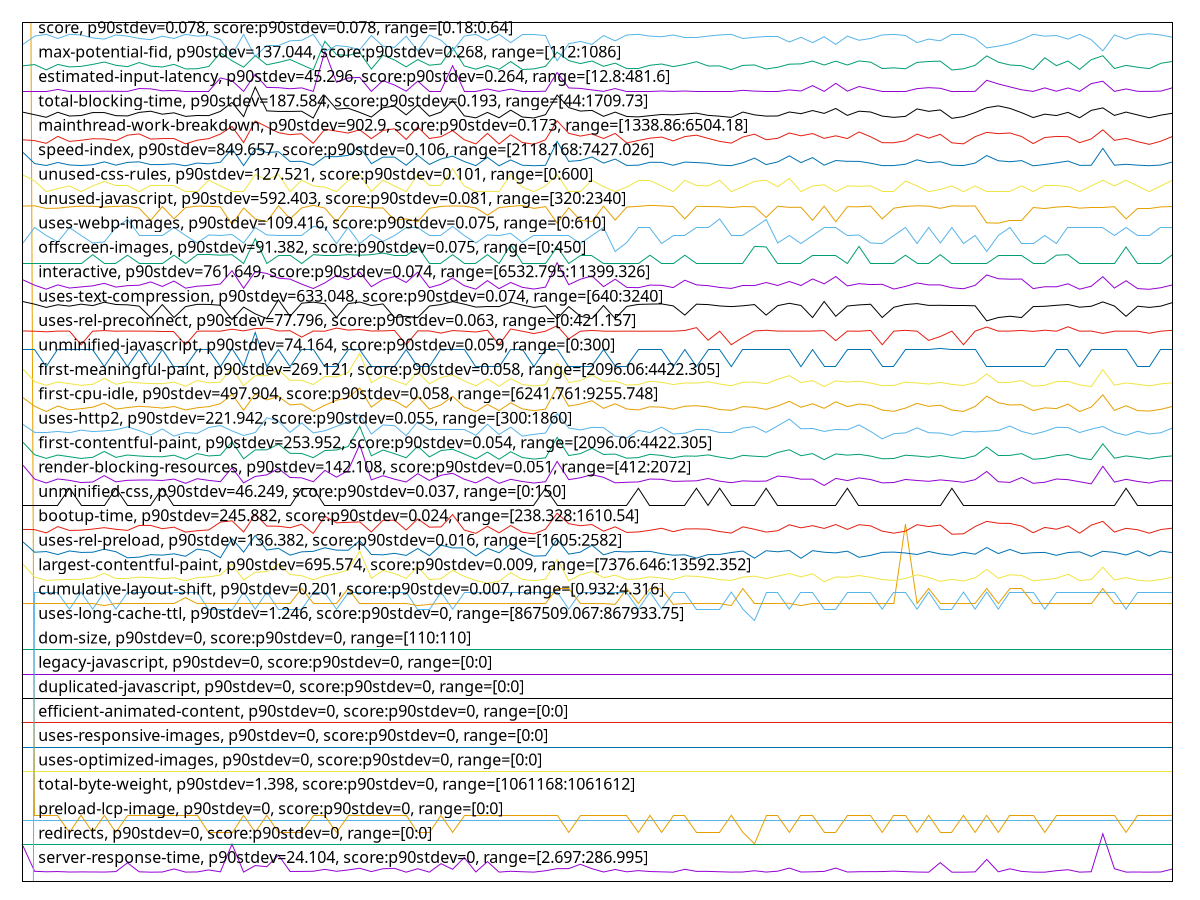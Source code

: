 reset

$serverResponseTimeP90Stdev24104ScoreP90Stdev0Range2697286995 <<EOF
0 1.4558450657426305
1 0.41829977373775723
2 0.3979314251356782
3 0.4070744766696729
4 0.38888805556874095
5 0.3927091976392778
6 0.3909703011028306
7 0.3864956883593613
8 0.40589490672615935
9 0.7640356007025204
10 0.39746624262274327
11 0.38251948545117953
12 0.38856132023227474
13 0.513712029872945
14 0.385665005300549
15 0.3914797867122355
16 0.47361772756760173
17 0.39677954462745835
18 1.5310108067910317
19 0.38561516431702025
20 0.6535104507840065
21 0.6059843040458219
22 1.0818604768911884
23 0.4125735985190107
24 0.4134319710131168
25 0.41968978338950325
26 0.49836100694609253
27 0.41810594769070103
28 0.4723938545276182
29 0.5427250201737314
30 0.4056844670179269
31 0.5225117324092972
32 0.5386823626208446
33 0.3825250233382383
34 0.5242174016233919
35 0.38349415357351935
36 0.7308858087688486
37 0.5000445246119523
38 0.980323317669024
39 0.3900233224157845
40 0.8157262385088843
41 0.3851942849005553
42 0.41984484422714824
43 0.39945434407683417
44 0.38457404154997543
45 0.43978677552570367
46 0.5266097688327716
47 0.5286144839480388
48 0.7056828847644815
49 0.5252696001645543
50 0.3896301324346133
51 0.4910731475767787
52 0.39689584025569213
53 0.4457843072103289
54 0.40840356956377266
55 0.39560551257100357
56 0.3821927501147133
57 0.49919169000490493
58 0.4139469945095805
59 0.41445094223192663
60 0.39895593424154674
61 0.3853659593993765
62 0.38949722314520335
63 0.4402021170551098
64 0.38675596905112253
65 0.42229259030711536
66 0.5502177813642188
67 0.3885170171358048
68 0.39725026502745203
69 0.41378639578487675
70 0.5497470609642252
71 0.38878837360168345
72 0.40046777740858525
73 0.4041504723026534
74 0.40638224078732926
75 0.42513906425531234
76 0.4054684894226357
77 0.38779155393110865
78 0.38146174902295843
79 0.7730180535118114
80 0.38102425594531725
81 0.38173310548883715
82 0.3942985712251388
83 0.9027762851853608
84 0.39679062040157587
85 0.5208669799528488
86 0.4137919336719355
87 0.3840424043923355
88 0.38186047689118835
89 0.443685448015063
90 0.4821239220898403
91 0.3834498504770494
92 0.39959832914036164
93 1.9554344709735603
94 0.5234420974351671
95 0.3861634151358364
96 0.3871934621287637
97 0.385399186721729
98 0.389945791996962
99 0.511591019129444
EOF

$redirectsP90Stdev0ScoreP90Stdev0Range00 <<EOF
0 1.5
1 1.5
2 1.5
3 1.5
4 1.5
5 1.5
6 1.5
7 1.5
8 1.5
9 1.5
10 1.5
11 1.5
12 1.5
13 1.5
14 1.5
15 1.5
16 1.5
17 1.5
18 1.5
19 1.5
20 1.5
21 1.5
22 1.5
23 1.5
24 1.5
25 1.5
26 1.5
27 1.5
28 1.5
29 1.5
30 1.5
31 1.5
32 1.5
33 1.5
34 1.5
35 1.5
36 1.5
37 1.5
38 1.5
39 1.5
40 1.5
41 1.5
42 1.5
43 1.5
44 1.5
45 1.5
46 1.5
47 1.5
48 1.5
49 1.5
50 1.5
51 1.5
52 1.5
53 1.5
54 1.5
55 1.5
56 1.5
57 1.5
58 1.5
59 1.5
60 1.5
61 1.5
62 1.5
63 1.5
64 1.5
65 1.5
66 1.5
67 1.5
68 1.5
69 1.5
70 1.5
71 1.5
72 1.5
73 1.5
74 1.5
75 1.5
76 1.5
77 1.5
78 1.5
79 1.5
80 1.5
81 1.5
82 1.5
83 1.5
84 1.5
85 1.5
86 1.5
87 1.5
88 1.5
89 1.5
90 1.5
91 1.5
92 1.5
93 1.5
94 1.5
95 1.5
96 1.5
97 1.5
98 1.5
99 1.5
EOF

$preloadLcpImageP90Stdev0ScoreP90Stdev0Range00 <<EOF
0 2.5
1 2.5
2 2.5
3 2.5
4 2.5
5 2.5
6 2.5
7 2.5
8 2.5
9 2.5
10 2.5
11 2.5
12 2.5
13 2.5
14 2.5
15 2.5
16 2.5
17 2.5
18 2.5
19 2.5
20 2.5
21 2.5
22 2.5
23 2.5
24 2.5
25 2.5
26 2.5
27 2.5
28 2.5
29 2.5
30 2.5
31 2.5
32 2.5
33 2.5
34 2.5
35 2.5
36 2.5
37 2.5
38 2.5
39 2.5
40 2.5
41 2.5
42 2.5
43 2.5
44 2.5
45 2.5
46 2.5
47 2.5
48 2.5
49 2.5
50 2.5
51 2.5
52 2.5
53 2.5
54 2.5
55 2.5
56 2.5
57 2.5
58 2.5
59 2.5
60 2.5
61 2.5
62 2.5
63 2.5
64 2.5
65 2.5
66 2.5
67 2.5
68 2.5
69 2.5
70 2.5
71 2.5
72 2.5
73 2.5
74 2.5
75 2.5
76 2.5
77 2.5
78 2.5
79 2.5
80 2.5
81 2.5
82 2.5
83 2.5
84 2.5
85 2.5
86 2.5
87 2.5
88 2.5
89 2.5
90 2.5
91 2.5
92 2.5
93 2.5
94 2.5
95 2.5
96 2.5
97 2.5
98 2.5
99 2.5
EOF

$totalByteWeightP90Stdev1398ScoreP90Stdev0Range10611681061612 <<EOF
0 105.14466666668886
1 2.711333333340008
2 2.711333333340008
3 2.711333333340008
4 2.01133333335747
5 2.711333333340008
6 2.01133333335747
7 2.711333333340008
8 2.01133333335747
9 2.711333333340008
10 2.711333333340008
11 2.711333333340008
12 2.711333333340008
13 2.711333333340008
14 2.711333333340008
15 2.711333333340008
16 2.01133333335747
17 2.01133333335747
18 2.01133333335747
19 2.711333333340008
20 2.01133333335747
21 2.711333333340008
22 2.01133333335747
23 2.01133333335747
24 2.01133333335747
25 2.711333333340008
26 2.711333333340008
27 2.01133333335747
28 2.711333333340008
29 2.711333333340008
30 2.711333333340008
31 2.711333333340008
32 2.711333333340008
33 2.711333333340008
34 2.01133333335747
35 2.01133333335747
36 2.711333333340008
37 2.01133333335747
38 2.711333333340008
39 2.711333333340008
40 2.711333333340008
41 2.711333333340008
42 2.711333333340008
43 2.711333333340008
44 2.711333333340008
45 2.711333333340008
46 2.711333333340008
47 2.01133333335747
48 2.711333333340008
49 2.711333333340008
50 2.711333333340008
51 2.711333333340008
52 2.711333333340008
53 2.01133333335747
54 2.711333333340008
55 2.01133333335747
56 2.711333333340008
57 2.711333333340008
58 2.01133333335747
59 2.01133333335747
60 2.01133333335747
61 2.711333333340008
62 2.01133333335747
63 1.5446666666830424
64 2.711333333340008
65 2.711333333340008
66 2.01133333335747
67 2.711333333340008
68 2.711333333340008
69 2.01133333335747
70 2.01133333335747
71 2.711333333340008
72 2.711333333340008
73 2.711333333340008
74 2.01133333335747
75 2.711333333340008
76 2.711333333340008
77 2.01133333335747
78 2.711333333340008
79 2.01133333335747
80 2.01133333335747
81 2.711333333340008
82 2.01133333335747
83 2.711333333340008
84 2.01133333335747
85 2.711333333340008
86 2.711333333340008
87 2.711333333340008
88 2.01133333335747
89 2.711333333340008
90 2.711333333340008
91 2.711333333340008
92 2.711333333340008
93 2.711333333340008
94 2.711333333340008
95 2.01133333335747
96 2.711333333340008
97 2.711333333340008
98 2.711333333340008
99 2.711333333340008
EOF

$usesOptimizedImagesP90Stdev0ScoreP90Stdev0Range00 <<EOF
0 4.5
1 4.5
2 4.5
3 4.5
4 4.5
5 4.5
6 4.5
7 4.5
8 4.5
9 4.5
10 4.5
11 4.5
12 4.5
13 4.5
14 4.5
15 4.5
16 4.5
17 4.5
18 4.5
19 4.5
20 4.5
21 4.5
22 4.5
23 4.5
24 4.5
25 4.5
26 4.5
27 4.5
28 4.5
29 4.5
30 4.5
31 4.5
32 4.5
33 4.5
34 4.5
35 4.5
36 4.5
37 4.5
38 4.5
39 4.5
40 4.5
41 4.5
42 4.5
43 4.5
44 4.5
45 4.5
46 4.5
47 4.5
48 4.5
49 4.5
50 4.5
51 4.5
52 4.5
53 4.5
54 4.5
55 4.5
56 4.5
57 4.5
58 4.5
59 4.5
60 4.5
61 4.5
62 4.5
63 4.5
64 4.5
65 4.5
66 4.5
67 4.5
68 4.5
69 4.5
70 4.5
71 4.5
72 4.5
73 4.5
74 4.5
75 4.5
76 4.5
77 4.5
78 4.5
79 4.5
80 4.5
81 4.5
82 4.5
83 4.5
84 4.5
85 4.5
86 4.5
87 4.5
88 4.5
89 4.5
90 4.5
91 4.5
92 4.5
93 4.5
94 4.5
95 4.5
96 4.5
97 4.5
98 4.5
99 4.5
EOF

$usesResponsiveImagesP90Stdev0ScoreP90Stdev0Range00 <<EOF
0 5.5
1 5.5
2 5.5
3 5.5
4 5.5
5 5.5
6 5.5
7 5.5
8 5.5
9 5.5
10 5.5
11 5.5
12 5.5
13 5.5
14 5.5
15 5.5
16 5.5
17 5.5
18 5.5
19 5.5
20 5.5
21 5.5
22 5.5
23 5.5
24 5.5
25 5.5
26 5.5
27 5.5
28 5.5
29 5.5
30 5.5
31 5.5
32 5.5
33 5.5
34 5.5
35 5.5
36 5.5
37 5.5
38 5.5
39 5.5
40 5.5
41 5.5
42 5.5
43 5.5
44 5.5
45 5.5
46 5.5
47 5.5
48 5.5
49 5.5
50 5.5
51 5.5
52 5.5
53 5.5
54 5.5
55 5.5
56 5.5
57 5.5
58 5.5
59 5.5
60 5.5
61 5.5
62 5.5
63 5.5
64 5.5
65 5.5
66 5.5
67 5.5
68 5.5
69 5.5
70 5.5
71 5.5
72 5.5
73 5.5
74 5.5
75 5.5
76 5.5
77 5.5
78 5.5
79 5.5
80 5.5
81 5.5
82 5.5
83 5.5
84 5.5
85 5.5
86 5.5
87 5.5
88 5.5
89 5.5
90 5.5
91 5.5
92 5.5
93 5.5
94 5.5
95 5.5
96 5.5
97 5.5
98 5.5
99 5.5
EOF

$efficientAnimatedContentP90Stdev0ScoreP90Stdev0Range00 <<EOF
0 6.5
1 6.5
2 6.5
3 6.5
4 6.5
5 6.5
6 6.5
7 6.5
8 6.5
9 6.5
10 6.5
11 6.5
12 6.5
13 6.5
14 6.5
15 6.5
16 6.5
17 6.5
18 6.5
19 6.5
20 6.5
21 6.5
22 6.5
23 6.5
24 6.5
25 6.5
26 6.5
27 6.5
28 6.5
29 6.5
30 6.5
31 6.5
32 6.5
33 6.5
34 6.5
35 6.5
36 6.5
37 6.5
38 6.5
39 6.5
40 6.5
41 6.5
42 6.5
43 6.5
44 6.5
45 6.5
46 6.5
47 6.5
48 6.5
49 6.5
50 6.5
51 6.5
52 6.5
53 6.5
54 6.5
55 6.5
56 6.5
57 6.5
58 6.5
59 6.5
60 6.5
61 6.5
62 6.5
63 6.5
64 6.5
65 6.5
66 6.5
67 6.5
68 6.5
69 6.5
70 6.5
71 6.5
72 6.5
73 6.5
74 6.5
75 6.5
76 6.5
77 6.5
78 6.5
79 6.5
80 6.5
81 6.5
82 6.5
83 6.5
84 6.5
85 6.5
86 6.5
87 6.5
88 6.5
89 6.5
90 6.5
91 6.5
92 6.5
93 6.5
94 6.5
95 6.5
96 6.5
97 6.5
98 6.5
99 6.5
EOF

$duplicatedJavascriptP90Stdev0ScoreP90Stdev0Range00 <<EOF
0 7.5
1 7.5
2 7.5
3 7.5
4 7.5
5 7.5
6 7.5
7 7.5
8 7.5
9 7.5
10 7.5
11 7.5
12 7.5
13 7.5
14 7.5
15 7.5
16 7.5
17 7.5
18 7.5
19 7.5
20 7.5
21 7.5
22 7.5
23 7.5
24 7.5
25 7.5
26 7.5
27 7.5
28 7.5
29 7.5
30 7.5
31 7.5
32 7.5
33 7.5
34 7.5
35 7.5
36 7.5
37 7.5
38 7.5
39 7.5
40 7.5
41 7.5
42 7.5
43 7.5
44 7.5
45 7.5
46 7.5
47 7.5
48 7.5
49 7.5
50 7.5
51 7.5
52 7.5
53 7.5
54 7.5
55 7.5
56 7.5
57 7.5
58 7.5
59 7.5
60 7.5
61 7.5
62 7.5
63 7.5
64 7.5
65 7.5
66 7.5
67 7.5
68 7.5
69 7.5
70 7.5
71 7.5
72 7.5
73 7.5
74 7.5
75 7.5
76 7.5
77 7.5
78 7.5
79 7.5
80 7.5
81 7.5
82 7.5
83 7.5
84 7.5
85 7.5
86 7.5
87 7.5
88 7.5
89 7.5
90 7.5
91 7.5
92 7.5
93 7.5
94 7.5
95 7.5
96 7.5
97 7.5
98 7.5
99 7.5
EOF

$legacyJavascriptP90Stdev0ScoreP90Stdev0Range00 <<EOF
0 8.5
1 8.5
2 8.5
3 8.5
4 8.5
5 8.5
6 8.5
7 8.5
8 8.5
9 8.5
10 8.5
11 8.5
12 8.5
13 8.5
14 8.5
15 8.5
16 8.5
17 8.5
18 8.5
19 8.5
20 8.5
21 8.5
22 8.5
23 8.5
24 8.5
25 8.5
26 8.5
27 8.5
28 8.5
29 8.5
30 8.5
31 8.5
32 8.5
33 8.5
34 8.5
35 8.5
36 8.5
37 8.5
38 8.5
39 8.5
40 8.5
41 8.5
42 8.5
43 8.5
44 8.5
45 8.5
46 8.5
47 8.5
48 8.5
49 8.5
50 8.5
51 8.5
52 8.5
53 8.5
54 8.5
55 8.5
56 8.5
57 8.5
58 8.5
59 8.5
60 8.5
61 8.5
62 8.5
63 8.5
64 8.5
65 8.5
66 8.5
67 8.5
68 8.5
69 8.5
70 8.5
71 8.5
72 8.5
73 8.5
74 8.5
75 8.5
76 8.5
77 8.5
78 8.5
79 8.5
80 8.5
81 8.5
82 8.5
83 8.5
84 8.5
85 8.5
86 8.5
87 8.5
88 8.5
89 8.5
90 8.5
91 8.5
92 8.5
93 8.5
94 8.5
95 8.5
96 8.5
97 8.5
98 8.5
99 8.5
EOF

$domSizeP90Stdev0ScoreP90Stdev0Range110110 <<EOF
0 9.5
1 9.5
2 9.5
3 9.5
4 9.5
5 9.5
6 9.5
7 9.5
8 9.5
9 9.5
10 9.5
11 9.5
12 9.5
13 9.5
14 9.5
15 9.5
16 9.5
17 9.5
18 9.5
19 9.5
20 9.5
21 9.5
22 9.5
23 9.5
24 9.5
25 9.5
26 9.5
27 9.5
28 9.5
29 9.5
30 9.5
31 9.5
32 9.5
33 9.5
34 9.5
35 9.5
36 9.5
37 9.5
38 9.5
39 9.5
40 9.5
41 9.5
42 9.5
43 9.5
44 9.5
45 9.5
46 9.5
47 9.5
48 9.5
49 9.5
50 9.5
51 9.5
52 9.5
53 9.5
54 9.5
55 9.5
56 9.5
57 9.5
58 9.5
59 9.5
60 9.5
61 9.5
62 9.5
63 9.5
64 9.5
65 9.5
66 9.5
67 9.5
68 9.5
69 9.5
70 9.5
71 9.5
72 9.5
73 9.5
74 9.5
75 9.5
76 9.5
77 9.5
78 9.5
79 9.5
80 9.5
81 9.5
82 9.5
83 9.5
84 9.5
85 9.5
86 9.5
87 9.5
88 9.5
89 9.5
90 9.5
91 9.5
92 9.5
93 9.5
94 9.5
95 9.5
96 9.5
97 9.5
98 9.5
99 9.5
EOF

$usesLongCacheTtlP90Stdev1246ScoreP90Stdev0Range86750906786793375 <<EOF
0 -100.32303144555772
1 11.857471698109293
2 11.857471698109293
3 11.857471698109293
4 11.157471698126756
5 11.857471698109293
6 11.157471698126756
7 11.857471698109293
8 11.157471698126756
9 11.857471698109293
10 11.857471698109293
11 11.857471698109293
12 11.857471698109293
13 11.857471698109293
14 11.857471698109293
15 11.857471698109293
16 11.157471698126756
17 11.157471698126756
18 11.157471698126756
19 11.857471698109293
20 11.157471698126756
21 11.857471698109293
22 11.157471698126756
23 11.157471698126756
24 11.157471698126756
25 11.857471698109293
26 11.857471698109293
27 11.157471698126756
28 11.857471698109293
29 11.857471698109293
30 11.857471698109293
31 11.857471698109293
32 11.857471698109293
33 11.857471698109293
34 11.157471698126756
35 11.157471698126756
36 11.857471698109293
37 11.157471698126756
38 11.857471698109293
39 11.857471698109293
40 11.857471698109293
41 11.857471698109293
42 11.857471698109293
43 11.857471698109293
44 11.857471698109293
45 11.857471698109293
46 11.857471698109293
47 11.157471698126756
48 11.857471698109293
49 11.857471698109293
50 11.857471698109293
51 11.857471698109293
52 11.857471698109293
53 11.157471698126756
54 11.857471698109293
55 11.157471698126756
56 11.857471698109293
57 11.857471698109293
58 11.157471698126756
59 11.157471698126756
60 11.157471698126756
61 11.857471698109293
62 11.157471698126756
63 10.690805031481432
64 11.857471698109293
65 11.857471698109293
66 11.157471698126756
67 11.857471698109293
68 11.857471698109293
69 11.157471698126756
70 11.157471698126756
71 11.857471698109293
72 11.857471698109293
73 11.857471698109293
74 11.157471698126756
75 11.857471698109293
76 11.857471698109293
77 11.157471698126756
78 11.857471698109293
79 11.157471698126756
80 11.157471698126756
81 11.857471698109293
82 11.157471698126756
83 11.857471698109293
84 11.157471698126756
85 11.857471698109293
86 11.857471698109293
87 11.857471698109293
88 11.157471698126756
89 11.857471698109293
90 11.857471698109293
91 11.857471698109293
92 11.857471698109293
93 11.857471698109293
94 11.857471698109293
95 11.157471698126756
96 11.857471698109293
97 11.857471698109293
98 11.857471698109293
99 11.857471698109293
EOF

$cumulativeLayoutShiftP90Stdev0201ScoreP90Stdev0007Range09324316 <<EOF
0 11.390238065684253
1 11.387859222721204
2 11.392012607517648
3 11.392012607517648
4 11.387859222721204
5 11.392012607517648
6 11.392012607517648
7 11.304851299565374
8 11.392012607517648
9 11.387859222721204
10 11.387859222721204
11 11.392012607517648
12 11.392012607517648
13 11.387859222721204
14 11.629106690902892
15 11.385342836395294
16 11.392012607517648
17 11.387859222721204
18 11.390238065684253
19 11.392012607517648
20 11.392012607517648
21 11.394391450480695
22 11.392012607517648
23 11.387859222721204
24 12.004851299565376
25 11.392012607517648
26 11.392012607517648
27 11.392012607517648
28 12.000697914768931
29 11.392012607517648
30 11.392012607517648
31 11.392012607517648
32 11.387859222721204
33 11.392012607517648
34 11.304851299565374
35 11.353562135440857
36 11.387859222721204
37 11.387859222721204
38 11.392012607517648
39 11.392012607517648
40 11.392012607517648
41 11.385342836395294
42 11.387859222721204
43 11.387859222721204
44 11.392012607517648
45 11.392012607517648
46 12.004851299565376
47 12.000697914768931
48 11.392012607517648
49 11.392012607517648
50 11.385342836395294
51 11.353562135440857
52 12.000697914768931
53 11.392012607517648
54 12.004851299565376
55 11.987993490853807
56 11.353562135440857
57 11.387859222721204
58 11.387859222721204
59 11.392012607517648
60 11.387859222721204
61 11.304851299565374
62 12.000697914768931
63 11.387859222721204
64 11.387859222721204
65 11.392012607517648
66 11.394391450480695
67 11.304851299565374
68 11.387859222721204
69 11.387859222721204
70 11.392012607517648
71 11.392012607517648
72 11.387859222721204
73 11.392012607517648
74 11.392012607517648
75 11.387859222721204
76 14.64273911076305
77 11.390238065684253
78 12.000697914768931
79 11.387859222721204
80 11.387859222721204
81 11.385342836395294
82 11.392012607517648
83 12.004851299565376
84 11.392012607517648
85 12.000697914768931
86 12.004851299565376
87 11.387859222721204
88 11.392012607517648
89 11.385342836395294
90 11.387859222721204
91 11.392012607517648
92 11.392012607517648
93 12.000697914768931
94 11.392012607517648
95 11.392012607517648
96 11.387859222721204
97 11.387859222721204
98 11.392012607517648
99 11.392012607517648
EOF

$largestContentfulPaintP90Stdev695574ScoreP90Stdev0009Range737664613592352 <<EOF
0 12.999224347774021
1 12.476332277826485
2 12.33408744710189
3 12.35876901321846
4 12.37133879807594
5 12.383093639870227
6 12.437528862885982
7 12.626860052358833
8 12.412412364247809
9 12.415670299359276
10 12.470564935872554
11 12.44869419594421
12 12.410030596001443
13 12.443719067770418
14 12.325715017423164
15 12.449205711623472
16 12.48121042202935
17 12.555242837166888
18 12.98797869318921
19 12.356846423486429
20 12.666117732528798
21 12.692452298572753
22 12.99952480582492
23 12.578219493433311
24 12.52824647301295
25 12.359008375640098
26 12.5235564221722
27 12.62240295530728
28 12.75722594880299
29 13.542099494964669
30 12.42255060714697
31 12.741223700410593
32 12.612716307374065
33 12.416882812616944
34 12.898167050068189
35 12.372303083637094
36 12.401815797318637
37 12.745892282332669
38 12.502802066014926
39 12.335791395657171
40 12.214293764783628
41 12.299224347774022
42 12.656022641088065
43 12.37839406152925
44 12.324804222580775
45 12.381923295414015
46 13.202614901904512
47 12.322229447687425
48 12.561817666808272
49 12.696021052357565
50 12.446656037207177
51 12.549397416707729
52 12.374943226581335
53 12.396412892929467
54 12.48315341257465
55 12.434624577474667
56 12.369435113809606
57 12.517301276479039
58 12.501830090094844
59 12.449586491200956
60 12.366243935286056
61 12.33468001061941
62 12.47028316966627
63 12.510387323371031
64 12.405472456178419
65 12.512034769150302
66 12.615301763321483
67 12.480939016445511
68 12.608769017033122
69 12.279340529566355
70 12.475378246077234
71 12.46490728834389
72 12.534932812858793
73 12.464328588834547
74 12.37134838966249
75 12.334267316052374
76 12.413987499291045
77 12.56735130729922
78 12.455443126766884
79 12.294266448140437
80 12.381142510361729
81 12.310032634556904
82 12.44207204923331
83 12.788331955319686
84 12.421707444738935
85 12.56641799679486
86 12.539615600582776
87 12.31871153571997
88 12.365895732923478
89 12.42382111852822
90 12.586988532011645
91 12.33011505628389
92 12.370957911687915
93 12.87455188038965
94 12.35312802813414
95 12.450042358588528
96 12.342551007533912
97 12.306106182952448
98 12.372052719729767
99 12.471884686913052
EOF

$usesRelPreloadP90Stdev136382ScoreP90Stdev0016Range16052582 <<EOF
0 13.912081967213114
1 13.490360655737705
2 13.517136612021858
3 13.394732240437158
4 13.542956284153005
5 13.481754098360655
6 13.4894043715847
7 13.614677595628415
8 13.509486338797814
9 13.262765027322404
10 13.287628415300546
11 13.390907103825135
12 13.370825136612021
13 13.425333333333333
14 13.323010928961748
15 13.618502732240437
16 13.542
17 13.26372131147541
18 14.043092896174862
19 13.492273224043714
20 14.174103825136612
21 13.580251366120217
22 13.649103825136612
23 13.36891256830601
24 13.505661202185792
25 13.525743169398906
26 13.671098360655737
27 13.574513661202186
28 13.570688524590164
29 13.962765027322403
30 13.397601092896174
31 13.383256830601091
32 13.444459016393441
33 13.35839344262295
34 13.641453551912567
35 13.348830601092896
36 13.78011475409836
37 13.665360655737704
38 13.669185792349726
39 13.33735519125683
40 13.652928961748634
41 13.466453551912569
42 13.826972677595627
43 13.52287431693989
44 13.33066120218579
45 13.345005464480874
46 14.024923497267759
47 13.411945355191257
48 13.492273224043714
49 13.779158469945354
50 13.383256830601091
51 13.52287431693989
52 13.50183606557377
53 13.520005464480874
54 13.525743169398906
55 13.429158469945355
56 13.367956284153005
57 13.384213114754097
58 13.248420765027323
59 13.392819672131147
60 13.40046994535519
61 13.477928961748633
62 13.539131147540983
63 13.246508196721312
64 13.550606557377048
65 13.507573770491803
66 13.559213114754098
67 13.239814207650273
68 13.553475409836064
69 13.4894043715847
70 13.463584699453552
71 13.53339344262295
72 13.280934426229507
73 13.362218579234971
74 13.484622950819672
75 13.494185792349725
76 13.458803278688524
77 13.396644808743169
78 13.520005464480874
79 13.420551912568305
80 13.367956284153005
81 13.486535519125683
82 13.410032786885246
83 13.680661202185792
84 13.434896174863388
85 13.604158469945354
86 13.432983606557377
87 13.470278688524589
88 13.481754098360655
89 13.363174863387977
90 13.476016393442622
91 13.504704918032786
92 13.317273224043715
93 13.528612021857922
94 13.483666666666666
95 13.376562841530054
96 13.54582513661202
97 13.336398907103824
98 13.538174863387978
99 13.470278688524589
EOF

$bootupTimeP90Stdev245882ScoreP90Stdev0024Range238328161054 <<EOF
0 14.423624363798485
1 14.415090792688364
2 14.281327440035668
3 14.540794938921088
4 14.382591818100758
5 14.39193929915292
6 14.438347145786894
7 14.496032388765048
8 14.42970372180116
9 14.384346967454302
10 14.586788340615248
11 14.587941795809185
12 14.45348187605885
13 14.51666974944271
14 14.314423115470353
15 14.370238362906822
16 14.40339895140437
17 14.724608759696835
18 14.77829435934017
19 14.31811067677218
20 15.043371844850647
21 14.560868055283104
22 14.555178175657602
23 14.492412237182347
24 14.635073672759697
25 14.260917275078022
26 14.960917275078021
27 14.694746254123942
28 14.71345619616585
29 14.732515670084709
30 14.320305237628178
31 14.796195384752565
32 14.802242286223809
33 14.39911968256799
34 14.85697398484173
35 14.516959361569327
36 14.526346789121712
37 15.031729936691931
38 14.398121020062417
39 14.261940904146233
40 14.551690346856889
41 14.284500690147125
42 14.58329052518948
43 14.311871532768613
44 14.240596989745876
45 14.431261635309854
46 15.084891238519841
47 14.658939209986626
48 14.575351158270175
49 14.62423069460544
50 14.352464666963888
51 14.52939270976371
52 14.300559183236738
53 14.320677239411502
54 14.389033191261703
55 14.470936
56 14.332621242978155
57 14.443175679001339
58 14.447722090057958
59 14.429858514489524
60 14.336496053499777
61 14.273805014712439
62 14.530626057958093
63 14.429970864021401
64 14.316285621043246
65 14.36956426571556
66 14.615385041462329
67 14.489111657601427
68 14.57736096656264
69 14.464457176995097
70 14.62556390905038
71 14.423739209986625
72 14.618183793134197
73 14.570265469460544
74 14.352889098528756
75 14.269870284440483
76 14.354404568880964
77 14.61903764957646
78 14.54183105127062
79 14.603326191707534
80 14.228405817209095
81 14.244509250111458
82 14.542000823896569
83 14.754788340615248
84 14.677034974587606
85 14.670403855550603
86 14.561694448506465
87 14.287728866696389
88 14.50583176460098
89 14.432609829692376
90 14.569691238519841
91 14.26915124743647
92 14.59880225055729
93 14.75424406954971
94 14.31456043156487
95 14.469370596522515
96 14.411038719572002
97 14.26971049843959
98 14.420323784217567
99 14.475714600089168
EOF

$unminifiedCssP90Stdev46249ScoreP90Stdev0037Range0150 <<EOF
0 15.409
1 15.409
2 15.409
3 15.409
4 16.109
5 15.409
6 15.409
7 15.409
8 16.109
9 15.409
10 15.409
11 15.409
12 16.109
13 15.409
14 15.409
15 15.409
16 15.409
17 15.409
18 15.409
19 15.409
20 15.409
21 15.409
22 15.409
23 15.409
24 16.109
25 16.109
26 15.409
27 15.409
28 15.409
29 15.409
30 15.409
31 15.409
32 15.409
33 15.409
34 15.409
35 15.409
36 15.409
37 15.409
38 15.409
39 15.409
40 15.409
41 15.409
42 15.409
43 15.409
44 15.409
45 16.109
46 15.409
47 15.409
48 15.409
49 15.409
50 15.409
51 15.409
52 15.409
53 16.109
54 15.409
55 15.409
56 15.409
57 15.409
58 16.109
59 15.409
60 16.109
61 15.409
62 15.409
63 15.409
64 16.109
65 15.409
66 15.409
67 15.409
68 15.409
69 15.409
70 15.409
71 16.109
72 15.409
73 15.409
74 15.409
75 15.409
76 15.409
77 15.409
78 15.409
79 15.409
80 16.109
81 15.409
82 15.409
83 15.409
84 15.409
85 15.409
86 15.409
87 15.409
88 15.409
89 15.409
90 15.409
91 15.409
92 15.409
93 15.409
94 15.409
95 16.109
96 15.409
97 15.409
98 15.409
99 15.409
EOF

$renderBlockingResourcesP90Stdev142108ScoreP90Stdev0051Range4122072 <<EOF
0 17.053524495677234
1 16.487674351585014
2 16.32528242074928
3 16.49170893371758
4 16.43421613832853
5 16.344446685878964
6 16.36663688760807
7 16.626867435158502
8 16.372688760806916
9 16.43623342939481
10 16.446319884726226
11 16.448337175792506
12 16.429172910662825
13 16.486665706051873
14 16.312170028818443
15 16.50179538904899
16 16.43320749279539
17 16.380757925072047
18 16.95064265129683
19 16.331334293948128
20 16.59459077809798
21 16.65813544668588
22 16.914331412103746
23 16.552227665706052
24 16.537097982708932
25 16.378740634005762
26 16.84271757925072
27 16.563322766570604
28 16.83464841498559
29 17.899778097982708
30 16.45237175792507
31 16.624850144092218
32 16.481622478386168
33 16.36764553314121
34 16.708567723342938
35 16.431190201729105
36 16.64300576368876
37 16.723697406340058
38 16.481622478386168
39 16.329317002881844
40 16.570383285302594
41 16.312170028818443
42 16.476579250720462
43 16.387818443804033
44 16.32528242074928
45 16.377731988472622
46 17.20885590778098
47 16.462458213256483
48 16.540123919308357
49 16.66822190201729
50 16.5582795389049
51 16.33335158501441
52 16.356550432276656
53 16.36966282420749
54 16.487674351585014
55 16.478596541786743
56 16.390844380403458
57 16.402948126801153
58 16.41505187319885
59 16.50986455331412
60 16.40093083573487
61 16.338394812680114
62 16.413034582132564
63 16.395887608069163
64 16.403956772334293
65 16.6097204610951
66 16.569374639769453
67 16.482631123919308
68 16.48464841498559
69 16.225426512968298
70 16.513899135446685
71 16.4261469740634
72 16.53508069164265
73 16.46750144092219
74 16.331334293948128
75 16.345455331412104
76 16.470527377521613
77 16.429172910662825
78 16.394878962536023
79 16.453380403458212
80 16.409
81 16.354533141210375
82 16.462458213256483
83 16.798337175792508
84 16.377731988472622
85 16.35049855907781
86 16.550210374639768
87 16.314187319884727
88 16.356550432276656
89 16.489691642651298
90 16.462458213256483
91 16.377731988472622
92 16.289979827089336
93 17.012170028818442
94 16.363610951008646
95 16.47557060518732
96 16.389835734870317
97 16.32528242074928
98 16.423121037463975
99 16.414043227665704
EOF

$firstContentfulPaintP90Stdev253952ScoreP90Stdev0054Range2096064422305 <<EOF
0 17.99656723620069
1 17.483461097041065
2 17.334688841373584
3 17.47130517313993
4 17.402590391822294
5 17.332013746007345
6 17.377325374072996
7 17.61852020317528
8 17.375467440778298
9 17.47249597548371
10 17.432683161079183
11 17.405875586364225
12 17.400761502487196
13 17.46639557047345
14 17.29530394130723
15 17.53299131623327
16 17.43454578834715
17 17.46481047437503
18 18.012617104302137
19 17.317669081045345
20 17.682865482125745
21 17.683966218857424
22 17.917764226207098
23 17.540355573546325
24 17.53735436438719
25 17.3638959165492
26 17.655040488704643
27 17.67690501619358
28 17.818653914356695
29 18.64724874454027
30 17.43940669104096
31 17.677086614284438
32 17.528671100585434
33 17.35905349637514
34 17.833181761625536
35 17.39361258119788
36 17.65539547043314
37 17.708058036662695
38 17.51470007589568
39 17.311592439274758
40 17.59274706281957
41 17.29656723620069
42 17.606512139432127
43 17.36922210934334
44 17.30595468400486
45 17.357481895449876
46 18.195550630557772
47 17.45000949653658
48 17.529257260497452
49 17.746204490556583
50 17.49568919078122
51 17.510720466683203
52 17.34116564436539
53 17.368324093582235
54 17.50091710351003
55 17.45569565840582
56 17.365178544745067
57 17.431450112975973
58 17.424593684896003
59 17.478475804055616
60 17.386929830128878
61 17.315297891110966
62 17.45780178553714
63 17.422828457573374
64 17.397698098182246
65 17.578629058091813
66 17.686861520244666
67 17.444145843803092
68 17.528228106858133
69 17.28360198329591
70 17.517185828115164
71 17.467832806413877
72 17.500884832443802
73 17.42818780155373
74 17.318019896872567
75 17.33065495809518
76 17.4654931541124
77 17.43134479195074
78 17.385218876872177
79 17.45338328982397
80 17.37212650530379
81 17.327731346181658
82 17.44044757961345
83 17.7998856489856
84 17.450397042704637
85 17.456350174303573
86 17.530155569631887
87 17.29731571957583
88 17.335734423919348
89 17.441852837860985
90 17.49419592053489
91 17.352070037643568
92 17.28233226352653
93 17.93205444107917
94 17.342120867925715
95 17.433954641088533
96 17.376474884791243
97 17.309243105653415
98 17.394454856026407
99 17.436258795217157
EOF

$usesHttp2P90Stdev221942ScoreP90Stdev0055Range3001860 <<EOF
0 18.726133333333333
1 18.399466666666665
2 18.3928
3 18.439466666666668
4 18.386133333333333
5 18.4928
6 18.4328
7 18.459466666666668
8 18.506133333333334
9 18.626133333333335
10 18.4728
11 18.2928
12 18.539466666666666
13 18.246133333333333
14 18.3928
15 18.359466666666666
16 18.599466666666668
17 18.679466666666666
18 18.459466666666668
19 18.2728
20 18.3928
21 18.999466666666667
22 18.859466666666666
23 18.399466666666665
24 18.786133333333332
25 18.379466666666666
26 18.466133333333335
27 18.646133333333335
28 18.8328
29 19.126133333333335
30 18.3328
31 18.706133333333334
32 18.6728
33 18.266133333333332
34 18.839466666666667
35 18.5128
36 18.519466666666666
37 18.5328
38 18.5328
39 18.279466666666668
40 18.7328
41 18.3128
42 18.6128
43 18.246133333333333
44 18.319466666666667
45 18.3728
46 19.1728
47 18.57946666666667
48 18.499466666666667
49 18.606133333333332
50 18.5928
51 18.246133333333333
52 18.1728
53 18.479466666666667
54 18.3928
55 18.6128
56 18.3328
57 18.366133333333334
58 18.519466666666666
59 18.5128
60 18.399466666666665
61 18.399466666666665
62 18.57946666666667
63 18.6328
64 18.399466666666665
65 18.666133333333335
66 18.946133333333332
67 18.546133333333334
68 18.559466666666665
69 18.439466666666668
70 18.519466666666666
71 18.506133333333334
72 18.706133333333334
73 18.439466666666668
74 18.1328
75 18.346133333333334
76 18.379466666666666
77 18.586133333333333
78 18.386133333333333
79 18.3728
80 18.2728
81 18.446133333333332
82 18.41946666666667
83 18.446133333333332
84 18.479466666666667
85 18.659466666666667
86 18.439466666666668
87 18.319466666666667
88 18.439466666666668
89 18.606133333333332
90 18.599466666666668
91 18.3928
92 18.5328
93 18.639466666666667
94 18.399466666666665
95 18.279466666666668
96 18.446133333333332
97 18.3328
98 18.386133333333333
99 18.57946666666667
EOF

$firstCpuIdleP90Stdev497904ScoreP90Stdev0058Range62417619255748 <<EOF
0 19.822234372420635
1 19.469102169426932
2 19.254565504139507
3 19.480154568169162
4 19.325016992107336
5 19.36959011460399
6 19.431709717240203
7 19.598165459781285
8 19.355250075468597
9 19.415688864107643
10 19.469983944041868
11 19.43746245355802
12 19.395124584636555
13 19.458690150734476
14 19.320038721672447
15 19.409302759200457
16 19.45489461350517
17 19.574437342274933
18 19.95970073112361
19 19.307526737202593
20 19.97251801461198
21 19.7301865847868
22 19.8704241397427
23 19.523430303388754
24 19.563660059883595
25 19.266073981686734
26 19.51027012609897
27 19.716435441549105
28 19.825657300611596
29 20.215363952078814
30 19.42963732987371
31 19.786496291008994
32 19.701138104353902
33 19.416509872732455
34 19.86423168469415
35 19.350507657206364
36 19.52686625286331
37 19.878380144021122
38 19.447078838434727
39 19.254986859521576
40 19.547095651630585
41 19.290323718458865
42 19.611892563726187
43 19.363607068506024
44 19.289486249596067
45 19.353599711242307
46 20.259993900792605
47 19.473915370051287
48 19.560594382293917
49 19.697034062867044
50 19.382385428849776
51 19.572906172875427
52 19.358803884253668
53 19.32013801730686
54 19.44904972656497
55 19.43327360678824
56 19.34977178774354
57 19.471820278908265
58 19.492564185317192
59 19.443936034780663
60 19.336472716762042
61 19.304661720931954
62 19.454561736075753
63 19.426617059837092
64 19.341178408326943
65 19.480723831977745
66 19.672777748677305
67 19.428630350608792
68 19.571979658465565
69 19.38369289927465
70 19.651107995616645
71 19.454632852316944
72 19.56160737138203
73 19.507326314368605
74 19.31315994481456
75 19.262097148124255
76 19.394111595548438
77 19.58692441936642
78 19.467175353333484
79 19.513658998625136
80 19.31323406596735
81 19.259700731123612
82 19.460679068334315
83 19.884323191406907
84 19.611189748290958
85 19.522555874113284
86 19.531970929912823
87 19.29385438942462
88 19.404418108455847
89 19.375559271332786
90 19.557719683530344
91 19.25368673443617
92 19.436009745739167
93 19.937002630537773
94 19.297945743506947
95 19.493289370649883
96 19.29116198863142
97 19.274291747153384
98 19.344419706305665
99 19.463204529594208
EOF

$firstMeaningfulPaintP90Stdev269121ScoreP90Stdev0058Range2096064422305 <<EOF
0 20.990363942230097
1 20.477257803070472
2 20.32848554740299
3 20.46510187916933
4 20.3963870978517
5 20.32581045203675
6 20.371122080102403
7 20.612316909204687
8 20.3692641468077
9 20.466292681513117
10 20.426479867108586
11 20.399672292393632
12 20.394558208516603
13 20.460192276502855
14 20.289100647336635
15 20.52678802226268
16 20.428342494376558
17 20.45860718040444
18 21.053423365878075
19 20.311465787074752
20 20.720668187555916
21 20.722602691289573
22 20.955856197739994
23 20.534152279575732
24 20.5311510704166
25 20.357692622578607
26 20.692873411587737
27 20.670701722222983
28 20.856456619786865
29 21.641045450569674
30 20.433203397070365
31 20.714889319714608
32 20.52246780661484
33 20.352850202404547
34 20.870984467055706
35 20.387409287227285
36 20.64919217646255
37 20.745860742092866
38 20.508496781925086
39 20.305389145304165
40 20.586543768848976
41 20.290363942230098
42 20.600308845461534
43 20.363018815372747
44 20.299751390034267
45 20.35127860147928
46 21.233353335987943
47 20.443806202565987
48 20.52305396652686
49 20.74000119658599
50 20.489485896810628
51 20.50451717271261
52 20.334962350394797
53 20.362120799611642
54 20.494713809539437
55 20.449492364435223
56 20.358975250774474
57 20.42524681900538
58 20.41839039092541
59 20.472272510085023
60 20.380726536158285
61 20.309094597140373
62 20.451598491566543
63 20.460631163003544
64 20.39149480421165
65 20.57242576412122
66 20.724664225674836
67 20.4379425498325
68 20.52202481288754
69 20.277398689325313
70 20.51098253414457
71 20.461629512443285
72 20.49468153847321
73 20.421984507583137
74 20.311816602901974
75 20.324451664124588
76 20.45928986014181
77 20.425141497980146
78 20.379015582901584
79 20.44717999585338
80 20.365923211333197
81 20.321528052211065
82 20.43424428564286
83 20.793682355015005
84 20.444193748734044
85 20.450146880332976
86 20.523952275661294
87 20.291112425605238
88 20.32953112994875
89 20.479744142036616
90 20.487992626564292
91 20.345866743672975
92 20.276128969555938
93 20.96985714650934
94 20.335917573955122
95 20.42775134711794
96 20.37027159082065
97 20.303039811682822
98 20.388251562055814
99 20.430055501246564
EOF

$unminifiedJavascriptP90Stdev74164ScoreP90Stdev0059Range0300 <<EOF
0 21.793066666666665
1 21.793066666666665
2 21.093066666666665
3 21.793066666666665
4 21.793066666666665
5 21.793066666666665
6 21.793066666666665
7 21.093066666666665
8 21.793066666666665
9 21.093066666666665
10 21.793066666666665
11 21.093066666666665
12 21.793066666666665
13 21.093066666666665
14 21.093066666666665
15 21.793066666666665
16 21.793066666666665
17 21.093066666666665
18 21.83973333333333
19 21.093066666666665
20 22.493066666666664
21 21.093066666666665
22 21.793066666666665
23 21.093066666666665
24 21.793066666666665
25 21.793066666666665
26 21.093066666666665
27 21.093066666666665
28 21.793066666666665
29 21.793066666666665
30 21.093066666666665
31 21.093066666666665
32 21.093066666666665
33 21.793066666666665
34 21.093066666666665
35 21.093066666666665
36 21.793066666666665
37 21.793066666666665
38 21.793066666666665
39 21.093066666666665
40 21.093066666666665
41 21.093066666666665
42 21.793066666666665
43 21.793066666666665
44 21.093066666666665
45 21.793066666666665
46 21.793066666666665
47 21.093066666666665
48 21.093066666666665
49 21.093066666666665
50 21.793066666666665
51 21.093066666666665
52 21.093066666666665
53 21.793066666666665
54 21.793066666666665
55 21.793066666666665
56 21.093066666666665
57 21.793066666666665
58 21.093066666666665
59 21.793066666666665
60 21.793066666666665
61 21.093066666666665
62 21.793066666666665
63 21.793066666666665
64 21.793066666666665
65 21.793066666666665
66 21.793066666666665
67 21.093066666666665
68 21.793066666666665
69 21.093066666666665
70 21.093066666666665
71 21.793066666666665
72 21.793066666666665
73 21.793066666666665
74 21.093066666666665
75 21.093066666666665
76 21.793066666666665
77 21.793066666666665
78 21.793066666666665
79 21.83973333333333
80 21.793066666666665
81 21.793066666666665
82 21.793066666666665
83 21.093066666666665
84 21.093066666666665
85 21.093066666666665
86 21.093066666666665
87 21.093066666666665
88 21.093066666666665
89 21.793066666666665
90 21.793066666666665
91 21.093066666666665
92 21.793066666666665
93 21.793066666666665
94 21.793066666666665
95 21.793066666666665
96 21.093066666666665
97 21.093066666666665
98 21.793066666666665
99 21.793066666666665
EOF

$usesRelPreconnectP90Stdev77796ScoreP90Stdev0063Range0421157 <<EOF
0 22.55509039694054
1 22.54423084267442
2 22.52028332849815
3 22.547904850323107
4 22.54833686931295
5 21.99036034287223
6 22.546258008703695
7 22.568955621785587
8 22.544463468284334
9 22.551150531451945
10 22.546992810233434
11 22.546896806013468
12 22.54423084267442
13 22.54423084267442
14 21.99036034287223
15 22.546306010813677
16 22.55004279045234
17 22.546306010813677
18 22.627038174864843
19 22.55721356718978
20 22.650164114466584
21 22.669950214955758
22 22.554241128840843
23 22.564712973757103
24 22.30240544375749
25 22.551320385071886
26 22.54423084267442
27 22.672518327838603
28 22.5896371462482
29 22.61426222866946
30 22.5521253435316
31 22.55766404852962
32 22.57527713042333
33 21.99036034287223
34 22.558860408809192
35 22.55526394303048
36 22.465409531847623
37 22.570879398654903
38 22.54565982856391
39 22.51155617565463
40 22.585922521429527
41 21.99036034287223
42 22.63575240405945
43 22.54489917974418
44 22.447766910194172
45 22.545423510483992
46 22.7679151364889
47 22.23195496241596
48 22.54423084267442
49 22.575720226823172
50 22.547029734933417
51 22.54423084267442
52 22.54739159699329
53 22.54423084267442
54 22.54506903336412
55 22.547177433733367
56 22.545829682183847
57 22.573275811684045
58 22.69036034287223
59 22.174439203479906
60 22.544378541474366
61 21.99036034287223
62 22.29282902281606
63 22.55451067915075
64 22.58274699723066
65 22.550238491362272
66 22.54980462613802
67 22.546896806013468
68 22.550400960042214
69 22.568575297375723
70 22.15830126335167
71 22.549226754582634
72 22.54423084267442
73 22.574752799683516
74 21.99036034287223
75 22.547679609653187
76 22.58003672425163
77 22.545873991823832
78 22.1671225741784
79 22.325631080047614
80 22.547546680733234
81 21.99036034287223
82 22.547956544903087
83 22.715014965053424
84 22.547602067783213
85 22.55004648292234
86 22.576130090993026
87 22.537023141235093
88 22.585918828959528
89 22.54423084267442
90 22.726018525649494
91 22.54479209811422
92 22.55142008176185
93 22.453242843202244
94 22.545648751153912
95 22.54715897138337
96 22.544714556244244
97 22.46148259000514
98 22.545807527363856
99 22.581794339971005
EOF

$usesTextCompressionP90Stdev633048ScoreP90Stdev0074Range6403240 <<EOF
0 23.758104265402842
1 23.651943127962085
2 23.519241706161136
3 23.62872037914692
4 23.572322274881515
5 23.651943127962085
6 23.592227488151657
7 23.731563981042655
8 23.63867298578199
9 23.625402843601893
10 23.572322274881515
11 23.104549763033173
12 23.635355450236965
13 23.104549763033173
14 23.552417061611372
15 23.645308056872036
16 23.641990521327013
17 23.608815165876777
18 23.02161137440758
19 23.53251184834123
20 23.253838862559242
21 23.061421800947866
22 23.831090047393364
23 23.15431279620853
24 23.69175355450237
25 23.734881516587677
26 23.668530805687205
27 23.104549763033173
28 23.671848341232227
29 23.741516587677726
30 23.595545023696683
31 23.661895734597156
32 23.104549763033173
33 23.15431279620853
34 23.104549763033173
35 23.57563981042654
36 23.635355450236965
37 23.758104265402842
38 23.651943127962085
39 23.53251184834123
40 23.5557345971564
41 23.552417061611372
42 23.734881516587677
43 23.615450236966822
44 23.519241706161136
45 23.582274881516586
46 23.05478672985782
47 23.552417061611372
48 23.160947867298578
49 23.058104265402843
50 23.595545023696683
51 23.061421800947866
52 23.55905213270142
53 23.641990521327013
54 23.655260663507107
55 23.661895734597156
56 23.582274881516586
57 23.204075829383886
58 23.651943127962085
59 23.635355450236965
60 23.578957345971563
61 23.552417061611372
62 23.585592417061612
63 23.635355450236965
64 23.204075829383886
65 23.592227488151657
66 23.688436018957344
67 23.598862559241706
68 23.104549763033173
69 23.761421800947865
70 23.15431279620853
71 23.57563981042654
72 23.62208530805687
73 23.648625592417062
74 23.104549763033173
75 23.525876777251185
76 23.635355450236965
77 23.67516587677725
78 23.60218009478673
79 23.605497630331755
80 23.60218009478673
81 23.60218009478673
82 23.585592417061612
83 22.9685308056872
84 23.104549763033173
85 23.157630331753555
86 23.104549763033173
87 23.552417061611372
88 23.56568720379147
89 23.605497630331755
90 23.63867298578199
91 23.529194312796207
92 23.56568720379147
93 23.74483412322275
94 23.57563981042654
95 23.15431279620853
96 23.569004739336492
97 23.519241706161136
98 23.572322274881515
99 23.718293838862557
EOF

$interactiveP90Stdev761649ScoreP90Stdev0074Range653279511399326 <<EOF
0 24.648764412174973
1 24.429170543097595
2 24.265771696315966
3 24.443996263315316
4 24.31307258510719
5 24.358155711571943
6 24.403042745493913
7 24.504826373273126
8 24.351348582178563
9 24.410600189708166
10 24.427710484326767
11 24.56277991444421
12 24.377905262250508
13 24.59968877168202
14 24.308137649154087
15 24.388469921516283
16 24.4186508879436
17 24.47977240512273
18 25.02192943908628
19 24.30256468475851
20 24.9869626995878
21 24.911919574645573
22 24.719855011817177
23 24.678750136883508
24 24.473478322603675
25 24.293708838334165
26 24.523836468331915
27 24.832797532258546
28 24.657311387095817
29 24.967312695317688
30 24.367541554180377
31 24.649157246573594
32 24.787491713805835
33 24.54179949011333
34 24.963151270334613
35 24.32977773076922
36 24.466403161258977
37 24.72169167216024
38 24.410117459036503
39 24.267312695317685
40 24.616218826720097
41 24.288207108058806
42 24.54057385574567
43 24.342710479528886
44 24.271887889447896
45 24.34981944993269
46 25.351249042167286
47 24.449033253368672
48 24.673567946996865
49 24.808202673218652
50 24.370234636053635
51 24.67599335516049
52 24.339342335978884
53 24.32803231010552
54 24.433810220731257
55 24.424962546695365
56 24.330724496374565
57 24.632499008182304
58 24.443692541536045
59 24.410575112790156
60 24.338472368434942
61 24.297820792379433
62 24.41788548219171
63 24.41401859904471
64 24.538211475728648
65 24.418088336546315
66 24.582127204489794
67 24.415622962044615
68 24.685512732357317
69 24.485158568869245
70 24.783086684476398
71 24.3997768127749
72 24.492260598340383
73 24.45426750025029
74 24.466638324535623
75 24.27127384080827
76 24.37745410162741
77 24.521851025738705
78 24.44038686638001
79 24.441062823660967
80 24.324797723534015
81 24.28446172481857
82 24.423247576574962
83 24.849595037105203
84 24.693556265759035
85 24.675997721231035
86 24.681379183055427
87 24.290571760671526
88 24.365507637009053
89 24.363428379874367
90 24.48725349907769
91 24.265959549299975
92 24.386714201404118
93 24.77676103190878
94 24.312168136800985
95 24.611156423897153
96 24.290249679005854
97 24.261627623664552
98 24.326253416234298
99 24.440264056652087
EOF

$offscreenImagesP90Stdev91382ScoreP90Stdev0075Range0450 <<EOF
0 25.31890322580645
1 25.31890322580645
2 25.31890322580645
3 25.31890322580645
4 25.31890322580645
5 25.31890322580645
6 25.680193548387095
7 25.31890322580645
8 25.31890322580645
9 25.657612903225807
10 25.31890322580645
11 25.31890322580645
12 25.31890322580645
13 25.657612903225807
14 25.31890322580645
15 25.680193548387095
16 25.680193548387095
17 25.657612903225807
18 25.680193548387095
19 25.31890322580645
20 26.335032258064516
21 25.31890322580645
22 25.657612903225807
23 25.657612903225807
24 25.31890322580645
25 25.680193548387095
26 25.657612903225807
27 25.657612903225807
28 25.680193548387095
29 25.657612903225807
30 25.680193548387095
31 25.747935483870968
32 25.657612903225807
33 25.657612903225807
34 25.99632258064516
35 25.31890322580645
36 25.31890322580645
37 25.680193548387095
38 25.31890322580645
39 25.31890322580645
40 25.680193548387095
41 25.31890322580645
42 26.086645161290324
43 25.31890322580645
44 25.31890322580645
45 25.31890322580645
46 25.99632258064516
47 25.31890322580645
48 25.657612903225807
49 25.657612903225807
50 25.31890322580645
51 25.31890322580645
52 25.31890322580645
53 25.31890322580645
54 25.657612903225807
55 25.31890322580645
56 25.31890322580645
57 25.657612903225807
58 25.31890322580645
59 25.31890322580645
60 25.31890322580645
61 25.31890322580645
62 25.31890322580645
63 26.01890322580645
64 25.99632258064516
65 25.31890322580645
66 25.31890322580645
67 25.31890322580645
68 25.657612903225807
69 25.657612903225807
70 25.657612903225807
71 25.31890322580645
72 26.01890322580645
73 25.31890322580645
74 25.31890322580645
75 25.31890322580645
76 25.657612903225807
77 25.31890322580645
78 25.31890322580645
79 25.680193548387095
80 25.31890322580645
81 25.31890322580645
82 25.31890322580645
83 25.31890322580645
84 25.657612903225807
85 25.657612903225807
86 25.657612903225807
87 25.31890322580645
88 25.31890322580645
89 25.657612903225807
90 25.680193548387095
91 25.31890322580645
92 25.31890322580645
93 25.31890322580645
94 25.31890322580645
95 25.99632258064516
96 25.31890322580645
97 25.31890322580645
98 25.31890322580645
99 25.680193548387095
EOF

$usesWebpImagesP90Stdev109416ScoreP90Stdev0075Range0610 <<EOF
0 26.158968750000003
1 26.793343750000002
2 26.465218750000002
3 26.202718750000003
4 26.793343750000002
5 26.465218750000002
6 26.158968750000003
7 26.202718750000003
8 26.793343750000002
9 27.121468750000002
10 26.465218750000002
11 26.465218750000002
12 26.465218750000002
13 26.793343750000002
14 26.465218750000002
15 26.158968750000003
16 26.487093750000003
17 26.465218750000002
18 26.50896875
19 26.158968750000003
20 26.793343750000002
21 26.487093750000003
22 26.465218750000002
23 26.465218750000002
24 26.465218750000002
25 26.83709375
26 26.793343750000002
27 26.137093750000002
28 26.793343750000002
29 26.137093750000002
30 26.50896875
31 26.22459375
32 26.465218750000002
33 26.793343750000002
34 26.793343750000002
35 26.465218750000002
36 26.465218750000002
37 26.83709375
38 26.465218750000002
39 26.158968750000003
40 26.487093750000003
41 26.465218750000002
42 26.55271875
43 26.18084375
44 26.465218750000002
45 26.465218750000002
46 26.465218750000002
47 26.465218750000002
48 26.137093750000002
49 26.465218750000002
50 26.793343750000002
51 25.808968750000002
52 26.18084375
53 26.793343750000002
54 26.793343750000002
55 26.137093750000002
56 26.465218750000002
57 26.465218750000002
58 26.793343750000002
59 26.793343750000002
60 27.143343750000003
61 26.465218750000002
62 26.465218750000002
63 26.793343750000002
64 27.121468750000002
65 26.158968750000003
66 26.465218750000002
67 26.137093750000002
68 26.465218750000002
69 26.793343750000002
70 26.793343750000002
71 26.465218750000002
72 26.487093750000003
73 26.158968750000003
74 26.137093750000002
75 26.465218750000002
76 26.793343750000002
77 26.137093750000002
78 26.793343750000002
79 26.158968750000003
80 26.793343750000002
81 26.137093750000002
82 26.465218750000002
83 25.808968750000002
84 26.465218750000002
85 26.793343750000002
86 26.137093750000002
87 26.137093750000002
88 26.465218750000002
89 26.137093750000002
90 26.793343750000002
91 26.793343750000002
92 26.793343750000002
93 26.793343750000002
94 26.465218750000002
95 26.793343750000002
96 26.465218750000002
97 26.465218750000002
98 26.793343750000002
99 26.793343750000002
EOF

$unusedJavascriptP90Stdev592403ScoreP90Stdev0081Range3202340 <<EOF
0 27.67221546961326
1 27.679950276243094
2 27.57553038674033
3 27.583265193370163
4 27.637408839779006
5 27.668348066298343
6 27.66061325966851
7 27.63354143646409
8 27.65674585635359
9 27.67221546961326
10 27.58713259668508
11 27.088237569060773
12 27.649011049723757
13 27.14624861878453
14 27.610337016574586
15 27.668348066298343
16 27.66061325966851
17 27.637408839779006
18 26.921939226519335
19 27.594867403314915
20 27.14624861878453
21 27.034093922651934
22 27.68381767955801
23 27.14624861878453
24 27.594867403314915
25 27.703154696132597
26 27.58713259668508
27 27.030226519337017
28 27.64514364640884
29 27.64514364640884
30 27.591
31 27.594867403314915
32 27.088237569060773
33 27.14624861878453
34 27.030226519337017
35 27.579397790055246
36 27.65674585635359
37 27.676082872928177
38 27.668348066298343
39 27.594867403314915
40 27.2970773480663
41 27.610337016574586
42 27.65674585635359
43 27.695419889502762
44 27.57553038674033
45 27.649011049723757
46 26.97221546961326
47 27.598734806629835
48 27.09210497237569
49 27.034093922651934
50 27.668348066298343
51 27.095972375690607
52 27.629674033149172
53 27.66061325966851
54 27.69928729281768
55 27.679950276243094
56 27.652878453038674
57 27.14624861878453
58 27.66061325966851
59 27.652878453038674
60 27.64514364640884
61 27.610337016574586
62 27.652878453038674
63 27.641276243093923
64 27.204259668508286
65 27.664480662983426
66 27.61807182320442
67 27.621939226519338
68 27.088237569060773
69 27.668348066298343
70 27.030226519337017
71 27.64514364640884
72 27.641276243093923
73 27.67221546961326
74 27.14624861878453
75 27.583265193370163
76 27.65674585635359
77 27.68381767955801
78 27.668348066298343
79 27.579397790055246
80 27.679950276243094
81 27.668348066298343
82 27.676082872928177
83 26.983817679558012
84 26.97221546961326
85 27.088237569060773
86 27.088237569060773
87 27.610337016574586
88 27.571662983425412
89 27.629674033149172
90 27.65674585635359
91 27.58713259668508
92 27.629674033149172
93 27.629674033149172
94 27.64514364640884
95 27.14624861878453
96 27.57553038674033
97 27.57553038674033
98 27.637408839779006
99 27.652878453038674
EOF

$unusedCssRulesP90Stdev127521ScoreP90Stdev0101Range0600 <<EOF
0 28.947222222222223
1 28.698333333333334
2 28.262777777777778
3 28.387222222222224
4 28.496111111111112
5 28.262777777777778
6 28.496111111111112
7 28.68277777777778
8 28.496111111111112
9 28.496111111111112
10 28.262777777777778
11 28.496111111111112
12 28.496111111111112
13 28.496111111111112
14 28.262777777777778
15 28.262777777777778
16 28.729444444444443
17 28.496111111111112
18 28.262777777777778
19 28.262777777777778
20 28.962777777777777
21 28.745
22 28.962777777777777
23 28.262777777777778
24 28.729444444444443
25 28.496111111111112
26 28.449444444444445
27 28.262777777777778
28 28.71388888888889
29 28.962777777777777
30 28.262777777777778
31 28.729444444444443
32 28.496111111111112
33 28.262777777777778
34 28.962777777777777
35 28.496111111111112
36 28.496111111111112
37 29.19611111111111
38 28.496111111111112
39 28.262777777777778
40 28.278333333333332
41 28.262777777777778
42 28.962777777777777
43 28.449444444444445
44 28.262777777777778
45 28.496111111111112
46 28.962777777777777
47 28.262777777777778
48 28.262777777777778
49 28.729444444444443
50 28.465
51 28.262777777777778
52 28.449444444444445
53 28.729444444444443
54 28.729444444444443
55 28.496111111111112
56 28.262777777777778
57 28.729444444444443
58 28.511666666666667
59 28.496111111111112
60 28.729444444444443
61 28.262777777777778
62 28.465
63 28.68277777777778
64 28.729444444444443
65 28.465
66 28.807222222222222
67 28.262777777777778
68 28.496111111111112
69 28.54277777777778
70 28.262777777777778
71 28.496111111111112
72 28.480555555555554
73 28.496111111111112
74 28.262777777777778
75 28.262777777777778
76 28.698333333333334
77 28.496111111111112
78 28.262777777777778
79 28.35611111111111
80 28.496111111111112
81 28.262777777777778
82 28.496111111111112
83 28.262777777777778
84 28.262777777777778
85 28.262777777777778
86 28.496111111111112
87 28.262777777777778
88 28.496111111111112
89 28.496111111111112
90 28.465
91 28.262777777777778
92 28.496111111111112
93 28.729444444444443
94 28.496111111111112
95 28.729444444444443
96 28.496111111111112
97 28.262777777777778
98 28.496111111111112
99 28.729444444444443
EOF

$speedIndexP90Stdev849657ScoreP90Stdev0106Range21181687427026 <<EOF
0 29.870712431383133
1 29.41148746293931
2 29.33315026302916
3 29.45664057331743
4 29.35499949575659
5 29.33228947589192
6 29.363235148059378
7 29.483262305824557
8 29.347354273346536
9 29.460783502235973
10 29.48482067265262
11 29.369575042434775
12 29.372785036086235
13 29.401839406814236
14 29.32047706423164
15 29.43327307913202
16 29.403042148023065
17 29.466265677888043
18 30.0230941496406
19 29.32767367667849
20 30.023904240111758
21 29.863240803195847
22 29.896942047331052
23 29.49878973143057
24 29.50338278073012
25 29.34254846054575
26 29.695726928905568
27 29.69441603155571
28 29.747107938791128
29 30.099290067158506
30 29.408496295606163
31 29.67454185671405
32 29.67750658781859
33 29.344875138422463
34 29.746984975312596
35 29.37802761641897
36 29.60093454391989
37 29.71481437501376
38 29.497943022898074
39 29.325718346360265
40 29.668349868497046
41 29.32088356487777
42 29.561108261961795
43 29.344262312808933
44 29.32390424011176
45 29.340484568943985
46 30.322801420083966
47 29.501097658980033
48 29.53878940633797
49 29.683370783781662
50 29.43060768400919
51 29.59652980407861
52 29.335234356469773
53 29.346183455574185
54 29.465102041397365
55 29.461195579722386
56 29.343066334495756
57 29.473503254755094
58 29.454616078699978
59 29.425281144834134
60 29.349960269776908
61 29.326910679657438
62 29.44738822703564
63 29.636831865018937
64 29.37067443632266
65 29.479785863890054
66 29.7269713092114
67 29.45280951849898
68 29.65634024535309
69 29.346571867833664
70 29.5358705336453
71 29.504673305914633
72 29.502376619650274
73 29.428227220152337
74 29.32778656153315
75 29.33185224768249
76 29.385068032023934
77 29.565940963221347
78 29.449163100935426
79 29.488266166880628
80 29.345196883858538
81 29.330911493359782
82 29.431812633449
83 29.741358393878926
84 29.527967835589262
85 29.487745700675852
86 29.53371485848133
87 29.321124410445332
88 29.374088856724015
89 29.442231276067204
90 29.515681171601912
91 29.338743151554894
92 29.341540270974654
93 30.036182427879908
94 29.345627734328495
95 29.382853388636487
96 29.34659609720169
97 29.324962382222363
98 29.352381658405424
99 29.477485846398828
EOF

$mainthreadWorkBreakdownP90Stdev9029ScoreP90Stdev0173Range133886650418 <<EOF
0 30.386887193144258
1 30.35183710984129
2 30.24204283984564
3 30.526358157866333
4 30.31852254950889
5 30.36878164898193
6 30.42854348478906
7 30.421482449737695
8 30.348381773375326
9 30.575091194037665
10 30.628591681886334
11 30.41563029620376
12 30.436693710118504
13 30.43714704068754
14 30.2207205936258
15 30.368278945776662
16 30.433338615065495
17 30.621670535970956
18 30.931138967940914
19 30.273393715782465
20 31.15463617496722
21 30.916714677458828
22 30.677059901190606
23 30.594717565009976
24 30.636150183651246
25 30.242075006866216
26 30.822518420161135
27 30.741642301662534
28 30.662018452755625
29 30.7955841509563
30 30.433216679615406
31 30.770938228633778
32 30.836771402556902
33 30.401821667534072
34 30.9129847992126
35 30.438363402907427
36 30.513169679430526
37 30.761905280414133
38 30.38943811268289
39 30.216714677458828
40 30.648920490819574
41 30.21433207372553
42 30.59126970924647
43 30.278458899417682
44 30.201600666209988
45 30.385681303907813
46 31.164768038378142
47 30.653877952339375
48 30.53790013369084
49 30.624700968537233
50 30.438636448547193
51 30.647559751042223
52 30.257251856015714
53 30.358433593269933
54 30.452401689142615
55 30.49875586193188
56 30.340425298239577
57 30.517956580934253
58 30.576447445393544
59 30.4444392294449
60 30.320843811482025
61 30.24897296260397
62 30.499482238140683
63 30.6167235474346
64 30.39008743765636
65 30.445612203590525
66 30.66539075342429
67 30.549775748845033
68 30.642336724585114
69 30.445086310207632
70 30.549613417601666
71 30.4374672147528
72 30.706744076619493
73 30.51047587847492
74 30.26787744578895
75 30.26462558442988
76 30.34893085693584
77 30.620460158313037
78 30.45453069706254
79 30.611392798862077
80 30.26227065929568
81 30.220469990093413
82 30.51392523037892
83 30.691006174785546
84 30.638315847013224
85 30.665163340069526
86 30.52109772789693
87 30.231637182724707
88 30.479674834168858
89 30.52362695339843
90 30.51397460301515
91 30.269187316789584
92 30.420863047574063
93 30.79425857048051
94 30.364152590300094
95 30.4454506204174
96 30.309087139496935
97 30.198762487696918
98 30.3295678066901
99 30.524286751355344
EOF

$totalBlockingTimeP90Stdev187584ScoreP90Stdev0193Range44170973 <<EOF
0 31.517031343287673
1 31.413719398082193
2 31.30820811041096
3 31.51379715150685
4 31.359605370684932
5 31.380442893972603
6 31.50229030219178
7 31.501139617260275
8 31.374947836438356
9 31.36329216520548
10 31.508810850136985
11 31.55705139808219
12 31.43478345287671
13 31.491266740547946
14 31.346247491232877
15 31.381468384383563
16 31.37724920630137
17 31.54910131589041
18 31.91685024739726
19 31.335824548767125
20 32.54422016520548
21 31.571627507671234
22 31.548317699452056
23 31.54793413780822
24 31.55675605561644
25 31.27675605561644
26 32.19758054876712
27 31.641718795342467
28 31.679498850136987
29 31.50909315150685
30 31.31856427479452
31 31.69675605561644
32 31.77304339808219
33 31.408317699452056
34 31.816919014520547
35 31.353084822739728
36 31.521468384383564
37 31.985961535068494
38 31.368043726849315
39 31.285961535068495
40 31.508427288493152
41 31.289413589863013
42 31.60201632958904
43 31.320098521369864
44 31.28020811041096
45 31.414454685753427
46 32.218783452876714
47 31.707495781643836
48 31.56278526109589
49 31.59089304191781
50 31.346947836438357
51 31.520001261095892
52 31.34157797342466
53 31.324317699452056
54 31.374947836438356
55 31.42366016520548
56 31.408317699452056
57 31.44207112410959
58 31.478893041917807
59 31.38683824739726
60 31.35346838438356
61 31.304756055616437
62 31.52261906931507
63 31.407550576164383
64 31.356920439178083
65 31.362673863835617
66 31.525687562465755
67 31.456646466575343
68 31.585139617260275
69 31.46815331589041
70 31.668892603561645
71 31.38492043917808
72 31.558452932328766
73 31.524895124109587
74 31.357687562465753
75 31.305906740547947
76 31.346180713150684
77 31.65153720630137
78 31.551769754246575
79 31.610454685753425
80 31.266399891232876
81 31.336208110410958
82 31.501523178904108
83 31.700205425479453
84 31.77615331589041
85 31.67297523369863
86 31.49807112410959
87 31.297084822739727
88 31.43670126109589
89 31.379167014520547
90 31.50957797342466
91 31.288646466575344
92 31.591741480273974
93 31.692945754246576
94 31.384153315890412
95 31.522235507671233
96 31.4044820830137
97 31.289413589863013
98 31.397577973424657
99 31.47352317890411
EOF

$estimatedInputLatencyP90Stdev45296ScoreP90Stdev0264Range1284816 <<EOF
0 32.36881222462357
1 32.36881222462357
2 32.36881222462357
3 32.44889599534518
4 32.36881222462357
5 32.36881222462357
6 32.36881222462357
7 32.37580644040712
8 32.37114362988475
9 32.36881222462357
10 32.485382487682685
11 32.47400523000812
12 32.392703066897006
13 32.40704727090696
14 32.36881222462357
15 32.36881222462357
16 32.36881222462357
17 32.91995642836707
18 32.808048975830324
19 32.36881222462357
20 33.06881222462357
21 32.53107803080186
22 32.521752409757134
23 32.47745570979467
24 32.512914518693044
25 32.36881222462357
26 34.00825640428699
27 32.74370219062169
28 32.91995642836707
29 32.94233791887442
30 32.36881222462357
31 32.81224550530045
32 32.62899705177152
33 32.37907040777277
34 32.78846517163639
35 32.36881222462357
36 32.36881222462357
37 33.42074227846904
38 32.36881222462357
39 32.36881222462357
40 32.465332402436516
41 32.36881222462357
42 32.46113587296639
43 32.36881222462357
44 32.36881222462357
45 32.37673900251159
46 33.143771333440576
47 32.51149422660793
48 32.49167728188788
49 32.42989504246655
50 32.36881222462357
51 32.48619148530832
52 32.36881222462357
53 32.36881222462357
54 32.36881222462357
55 32.38559834250408
56 32.36881222462357
57 32.384199499347375
58 32.36881222462357
59 32.36881222462357
60 32.36881222462357
61 32.36881222462357
62 32.4130184660619
63 32.38116867250783
64 32.36881222462357
65 32.36881222462357
66 32.43036132351878
67 32.38559834250408
68 32.6056829991597
69 32.36881222462357
70 32.699172350133104
71 32.3807023914556
72 32.568846796033014
73 32.46813008874994
74 32.36881222462357
75 32.36881222462357
76 32.36881222462357
77 32.48211852031703
78 32.521752409757134
79 32.497668993409114
80 32.36881222462357
81 32.36881222462357
82 32.37021106778028
83 32.82483509371083
84 32.67376003278622
85 32.55317975267787
86 32.43502413404115
87 32.36881222462357
88 32.5124267887124
89 32.37673900251159
90 32.50869654029451
91 32.36881222462357
92 32.68914730751002
93 32.785667485322975
94 32.36881222462357
95 32.469528931906645
96 32.37195962172616
97 32.36881222462357
98 32.38140181303395
99 32.517089599234765
EOF

$maxPotentialFidP90Stdev137044ScoreP90Stdev0268Range1121086 <<EOF
0 33.41699568965517
1 33.46889224137931
2 33.25044396551724
3 33.4737198275862
4 33.372340517241376
5 33.394064655172414
6 33.47492672413793
7 33.57268534482758
8 33.438719827586205
9 33.38199568965517
10 33.549754310344824
11 33.40613362068965
12 33.368719827586204
13 33.47613362068965
14 33.29027155172413
15 33.29751293103448
16 33.390443965517235
17 33.95285775862069
18 33.623374999999996
19 33.36268534482758
20 33.83578879310345
21 33.459237068965514
22 33.55699568965517
23 33.67527155172414
24 33.464064655172415
25 33.25165086206896
26 34.42234051724137
27 33.874409482758615
28 33.84423706896551
29 33.96251293103448
30 33.28182327586207
31 33.855099137931035
32 33.65475431034483
33 33.37475431034483
34 33.672254310344826
35 33.441133620689655
36 33.49061637931034
37 34.16889224137931
38 33.41216810344827
39 33.279409482758616
40 33.42785775862069
41 33.27458189655172
42 33.59199568965517
43 33.26613362068965
44 33.29027155172413
45 33.394064655172414
46 33.97458189655172
47 33.63303017241379
48 33.50992672413793
49 33.6137198275862
50 33.39647844827586
51 33.52561637931034
52 33.302340517241376
53 33.30716810344828
54 33.439926724137926
55 33.49182327586207
56 33.38320258620689
57 33.47130603448276
58 33.58716810344827
59 33.41096120689655
60 33.413374999999995
61 33.26371982758621
62 33.43509913793103
63 33.45199568965517
64 33.28665086206896
65 33.35785775862069
66 33.484581896551724
67 33.49665086206896
68 33.61130603448276
69 33.44958189655172
70 33.60768534482759
71 33.44958189655172
72 33.61613362068965
73 33.56906465517241
74 33.30596120689655
75 33.3337198275862
76 33.296306034482754
77 33.558202586206896
78 33.59320258620689
79 33.61009913793103
80 33.24682327586206
81 33.29389224137931
82 33.438719827586205
83 33.8237198275862
84 33.56665086206896
85 33.45078879310345
86 33.42182327586207
87 33.26251293103448
88 33.74889224137931
89 33.42303017241379
90 33.6137198275862
91 33.26975431034482
92 33.666823275862065
93 33.8285474137931
94 33.308375
95 33.433892241379304
96 33.36027155172413
97 33.302340517241376
98 33.52078879310345
99 33.59561637931034
EOF

$scoreP90Stdev0078ScoreP90Stdev0078Range018064 <<EOF
0 34.29506896551724
1 34.633
2 34.705413793103446
3 34.53644827586207
4 34.705413793103446
5 34.681275862068965
6 34.56058620689655
7 34.51231034482759
8 34.681275862068965
9 34.633
10 34.53644827586207
11 34.4881724137931
12 34.633
13 34.53644827586207
14 34.705413793103446
15 34.633
16 34.657137931034484
17 34.4881724137931
18 33.86058620689655
19 34.705413793103446
20 33.788172413793106
21 34.246793103448276
22 34.246793103448276
23 34.43989655172414
24 34.46403448275862
25 34.705413793103446
26 34.00541379310345
27 34.246793103448276
28 34.198517241379314
29 34.077827586206894
30 34.657137931034484
31 34.222655172413795
32 34.174379310344825
33 34.633
34 34.02955172413793
35 34.681275862068965
36 34.46403448275862
37 34.02955172413793
38 34.633
39 34.705413793103446
40 34.46403448275862
41 34.705413793103446
42 34.36748275862069
43 34.705413793103446
44 34.705413793103446
45 34.657137931034484
46 33.619206896551724
47 34.31920689655173
48 34.41575862068966
49 34.29506896551724
50 34.657137931034484
51 34.43989655172414
52 34.681275862068965
53 34.705413793103446
54 34.633
55 34.608862068965514
56 34.681275862068965
57 34.56058620689655
58 34.56058620689655
59 34.633
60 34.681275862068965
61 34.705413793103446
62 34.53644827586207
63 34.58472413793103
64 34.633
65 34.633
66 34.39162068965517
67 34.58472413793103
68 34.36748275862069
69 34.608862068965514
70 34.29506896551724
71 34.633
72 34.46403448275862
73 34.53644827586207
74 34.681275862068965
75 34.705413793103446
76 34.657137931034484
77 34.36748275862069
78 34.51231034482759
79 34.43989655172414
80 34.705413793103446
81 34.705413793103446
82 34.53644827586207
83 34.150241379310344
84 34.222655172413795
85 34.31920689655173
86 34.4881724137931
87 34.705413793103446
88 34.633
89 34.657137931034484
90 34.51231034482759
91 34.705413793103446
92 34.4881724137931
93 34.02955172413793
94 34.681275862068965
95 34.51231034482759
96 34.681275862068965
97 34.729551724137934
98 34.681275862068965
99 34.58472413793103
EOF

unset key
unset tics
set xrange [0:99]
set yrange [0:35.2]

set label "server-response-time, p90stdev=24.104, score:p90stdev=0, range=[2.697:286.995]" at character 4.2, first 1 left front
set label "redirects, p90stdev=0, score:p90stdev=0, range=[0:0]" at character 4.2, first 2 left front
set label "preload-lcp-image, p90stdev=0, score:p90stdev=0, range=[0:0]" at character 4.2, first 3 left front
set label "total-byte-weight, p90stdev=1.398, score:p90stdev=0, range=[1061168:1061612]" at character 4.2, first 4 left front
set label "uses-optimized-images, p90stdev=0, score:p90stdev=0, range=[0:0]" at character 4.2, first 5 left front
set label "uses-responsive-images, p90stdev=0, score:p90stdev=0, range=[0:0]" at character 4.2, first 6 left front
set label "efficient-animated-content, p90stdev=0, score:p90stdev=0, range=[0:0]" at character 4.2, first 7 left front
set label "duplicated-javascript, p90stdev=0, score:p90stdev=0, range=[0:0]" at character 4.2, first 8 left front
set label "legacy-javascript, p90stdev=0, score:p90stdev=0, range=[0:0]" at character 4.2, first 9 left front
set label "dom-size, p90stdev=0, score:p90stdev=0, range=[110:110]" at character 4.2, first 10 left front
set label "uses-long-cache-ttl, p90stdev=1.246, score:p90stdev=0, range=[867509.067:867933.75]" at character 4.2, first 11 left front
set label "cumulative-layout-shift, p90stdev=0.201, score:p90stdev=0.007, range=[0.932:4.316]" at character 4.2, first 12 left front
set label "largest-contentful-paint, p90stdev=695.574, score:p90stdev=0.009, range=[7376.646:13592.352]" at character 4.2, first 13 left front
set label "uses-rel-preload, p90stdev=136.382, score:p90stdev=0.016, range=[1605:2582]" at character 4.2, first 14 left front
set label "bootup-time, p90stdev=245.882, score:p90stdev=0.024, range=[238.328:1610.54]" at character 4.2, first 15 left front
set label "unminified-css, p90stdev=46.249, score:p90stdev=0.037, range=[0:150]" at character 4.2, first 16 left front
set label "render-blocking-resources, p90stdev=142.108, score:p90stdev=0.051, range=[412:2072]" at character 4.2, first 17 left front
set label "first-contentful-paint, p90stdev=253.952, score:p90stdev=0.054, range=[2096.06:4422.305]" at character 4.2, first 18 left front
set label "uses-http2, p90stdev=221.942, score:p90stdev=0.055, range=[300:1860]" at character 4.2, first 19 left front
set label "first-cpu-idle, p90stdev=497.904, score:p90stdev=0.058, range=[6241.761:9255.748]" at character 4.2, first 20 left front
set label "first-meaningful-paint, p90stdev=269.121, score:p90stdev=0.058, range=[2096.06:4422.305]" at character 4.2, first 21 left front
set label "unminified-javascript, p90stdev=74.164, score:p90stdev=0.059, range=[0:300]" at character 4.2, first 22 left front
set label "uses-rel-preconnect, p90stdev=77.796, score:p90stdev=0.063, range=[0:421.157]" at character 4.2, first 23 left front
set label "uses-text-compression, p90stdev=633.048, score:p90stdev=0.074, range=[640:3240]" at character 4.2, first 24 left front
set label "interactive, p90stdev=761.649, score:p90stdev=0.074, range=[6532.795:11399.326]" at character 4.2, first 25 left front
set label "offscreen-images, p90stdev=91.382, score:p90stdev=0.075, range=[0:450]" at character 4.2, first 26 left front
set label "uses-webp-images, p90stdev=109.416, score:p90stdev=0.075, range=[0:610]" at character 4.2, first 27 left front
set label "unused-javascript, p90stdev=592.403, score:p90stdev=0.081, range=[320:2340]" at character 4.2, first 28 left front
set label "unused-css-rules, p90stdev=127.521, score:p90stdev=0.101, range=[0:600]" at character 4.2, first 29 left front
set label "speed-index, p90stdev=849.657, score:p90stdev=0.106, range=[2118.168:7427.026]" at character 4.2, first 30 left front
set label "mainthread-work-breakdown, p90stdev=902.9, score:p90stdev=0.173, range=[1338.86:6504.18]" at character 4.2, first 31 left front
set label "total-blocking-time, p90stdev=187.584, score:p90stdev=0.193, range=[44:1709.73]" at character 4.2, first 32 left front
set label "estimated-input-latency, p90stdev=45.296, score:p90stdev=0.264, range=[12.8:481.6]" at character 4.2, first 33 left front
set label "max-potential-fid, p90stdev=137.044, score:p90stdev=0.268, range=[112:1086]" at character 4.2, first 34 left front
set label "score, p90stdev=0.078, score:p90stdev=0.078, range=[0.18:0.64]" at character 4.2, first 35 left front
set terminal svg size 640, 4200 enhanced background rgb 'white'
set output "report_00015_2021-02-09T16-11-33.973Z/correlation/pages+cached+noadtech/correlation.svg"

plot $serverResponseTimeP90Stdev24104ScoreP90Stdev0Range2697286995 with line, \
     $redirectsP90Stdev0ScoreP90Stdev0Range00 with line, \
     $preloadLcpImageP90Stdev0ScoreP90Stdev0Range00 with line, \
     $totalByteWeightP90Stdev1398ScoreP90Stdev0Range10611681061612 with line, \
     $usesOptimizedImagesP90Stdev0ScoreP90Stdev0Range00 with line, \
     $usesResponsiveImagesP90Stdev0ScoreP90Stdev0Range00 with line, \
     $efficientAnimatedContentP90Stdev0ScoreP90Stdev0Range00 with line, \
     $duplicatedJavascriptP90Stdev0ScoreP90Stdev0Range00 with line, \
     $legacyJavascriptP90Stdev0ScoreP90Stdev0Range00 with line, \
     $domSizeP90Stdev0ScoreP90Stdev0Range110110 with line, \
     $usesLongCacheTtlP90Stdev1246ScoreP90Stdev0Range86750906786793375 with line, \
     $cumulativeLayoutShiftP90Stdev0201ScoreP90Stdev0007Range09324316 with line, \
     $largestContentfulPaintP90Stdev695574ScoreP90Stdev0009Range737664613592352 with line, \
     $usesRelPreloadP90Stdev136382ScoreP90Stdev0016Range16052582 with line, \
     $bootupTimeP90Stdev245882ScoreP90Stdev0024Range238328161054 with line, \
     $unminifiedCssP90Stdev46249ScoreP90Stdev0037Range0150 with line, \
     $renderBlockingResourcesP90Stdev142108ScoreP90Stdev0051Range4122072 with line, \
     $firstContentfulPaintP90Stdev253952ScoreP90Stdev0054Range2096064422305 with line, \
     $usesHttp2P90Stdev221942ScoreP90Stdev0055Range3001860 with line, \
     $firstCpuIdleP90Stdev497904ScoreP90Stdev0058Range62417619255748 with line, \
     $firstMeaningfulPaintP90Stdev269121ScoreP90Stdev0058Range2096064422305 with line, \
     $unminifiedJavascriptP90Stdev74164ScoreP90Stdev0059Range0300 with line, \
     $usesRelPreconnectP90Stdev77796ScoreP90Stdev0063Range0421157 with line, \
     $usesTextCompressionP90Stdev633048ScoreP90Stdev0074Range6403240 with line, \
     $interactiveP90Stdev761649ScoreP90Stdev0074Range653279511399326 with line, \
     $offscreenImagesP90Stdev91382ScoreP90Stdev0075Range0450 with line, \
     $usesWebpImagesP90Stdev109416ScoreP90Stdev0075Range0610 with line, \
     $unusedJavascriptP90Stdev592403ScoreP90Stdev0081Range3202340 with line, \
     $unusedCssRulesP90Stdev127521ScoreP90Stdev0101Range0600 with line, \
     $speedIndexP90Stdev849657ScoreP90Stdev0106Range21181687427026 with line, \
     $mainthreadWorkBreakdownP90Stdev9029ScoreP90Stdev0173Range133886650418 with line, \
     $totalBlockingTimeP90Stdev187584ScoreP90Stdev0193Range44170973 with line, \
     $estimatedInputLatencyP90Stdev45296ScoreP90Stdev0264Range1284816 with line, \
     $maxPotentialFidP90Stdev137044ScoreP90Stdev0268Range1121086 with line, \
     $scoreP90Stdev0078ScoreP90Stdev0078Range018064 with line

reset

